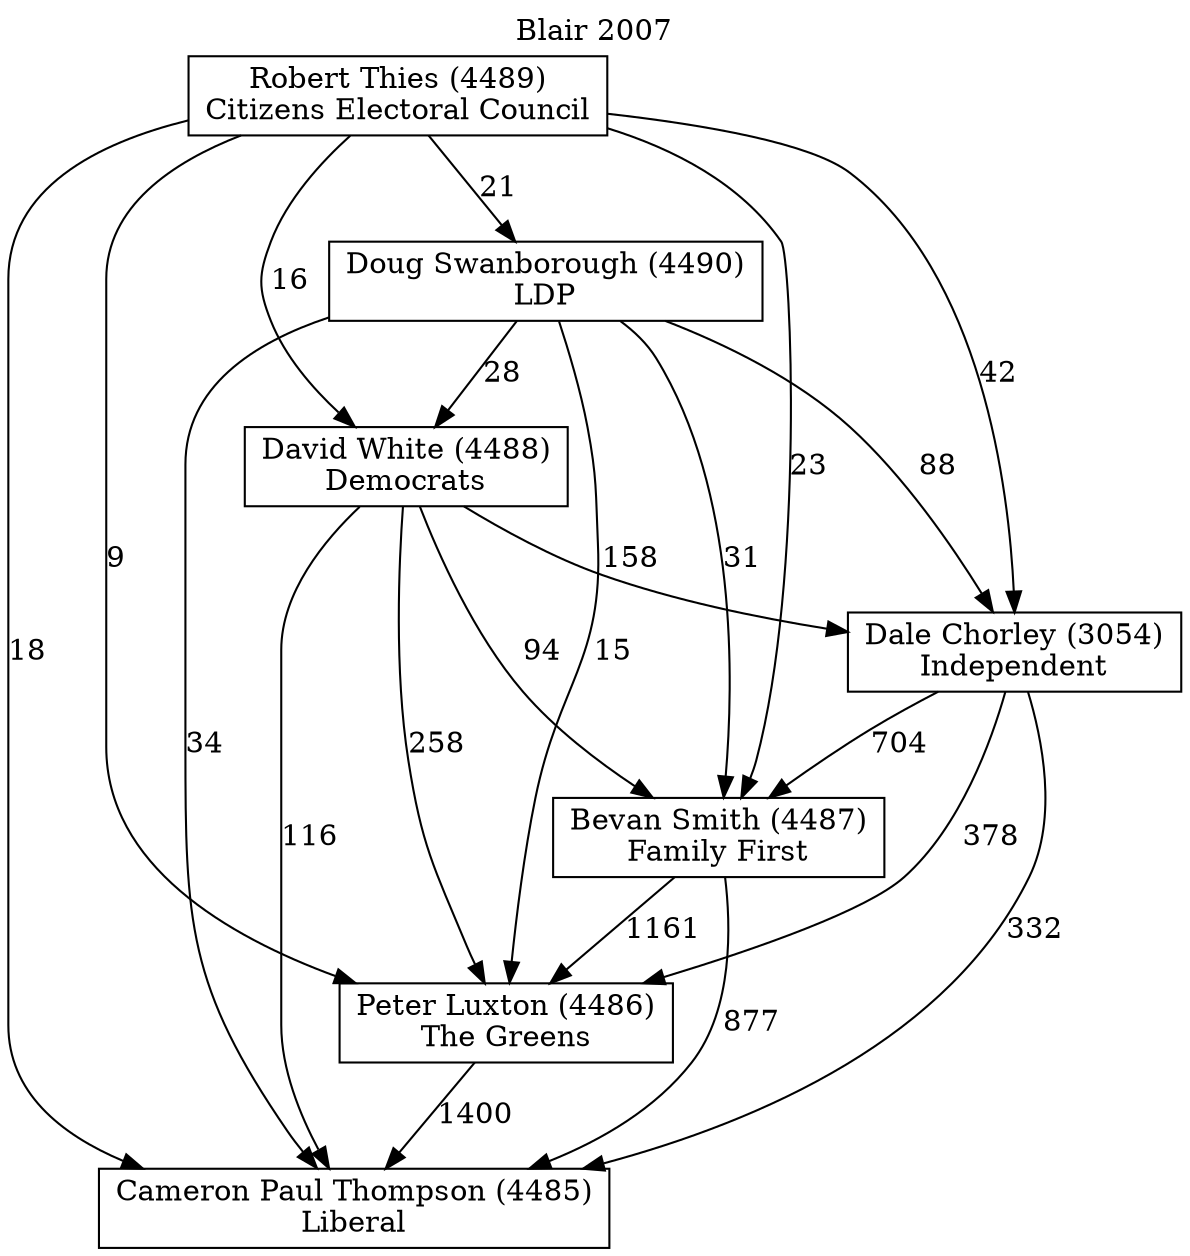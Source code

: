 // House preference flow
digraph "Cameron Paul Thompson (4485)_Blair_2007" {
	graph [label="Blair 2007" labelloc=t mclimit=10]
	node [shape=box]
	"Cameron Paul Thompson (4485)" [label="Cameron Paul Thompson (4485)
Liberal"]
	"Peter Luxton (4486)" [label="Peter Luxton (4486)
The Greens"]
	"Bevan Smith (4487)" [label="Bevan Smith (4487)
Family First"]
	"Dale Chorley (3054)" [label="Dale Chorley (3054)
Independent"]
	"David White (4488)" [label="David White (4488)
Democrats"]
	"Doug Swanborough (4490)" [label="Doug Swanborough (4490)
LDP"]
	"Robert Thies (4489)" [label="Robert Thies (4489)
Citizens Electoral Council"]
	"Peter Luxton (4486)" -> "Cameron Paul Thompson (4485)" [label=1400]
	"Bevan Smith (4487)" -> "Peter Luxton (4486)" [label=1161]
	"Dale Chorley (3054)" -> "Bevan Smith (4487)" [label=704]
	"David White (4488)" -> "Dale Chorley (3054)" [label=158]
	"Doug Swanborough (4490)" -> "David White (4488)" [label=28]
	"Robert Thies (4489)" -> "Doug Swanborough (4490)" [label=21]
	"Bevan Smith (4487)" -> "Cameron Paul Thompson (4485)" [label=877]
	"Dale Chorley (3054)" -> "Cameron Paul Thompson (4485)" [label=332]
	"David White (4488)" -> "Cameron Paul Thompson (4485)" [label=116]
	"Doug Swanborough (4490)" -> "Cameron Paul Thompson (4485)" [label=34]
	"Robert Thies (4489)" -> "Cameron Paul Thompson (4485)" [label=18]
	"Robert Thies (4489)" -> "David White (4488)" [label=16]
	"Doug Swanborough (4490)" -> "Dale Chorley (3054)" [label=88]
	"Robert Thies (4489)" -> "Dale Chorley (3054)" [label=42]
	"David White (4488)" -> "Bevan Smith (4487)" [label=94]
	"Doug Swanborough (4490)" -> "Bevan Smith (4487)" [label=31]
	"Robert Thies (4489)" -> "Bevan Smith (4487)" [label=23]
	"Dale Chorley (3054)" -> "Peter Luxton (4486)" [label=378]
	"David White (4488)" -> "Peter Luxton (4486)" [label=258]
	"Doug Swanborough (4490)" -> "Peter Luxton (4486)" [label=15]
	"Robert Thies (4489)" -> "Peter Luxton (4486)" [label=9]
}
